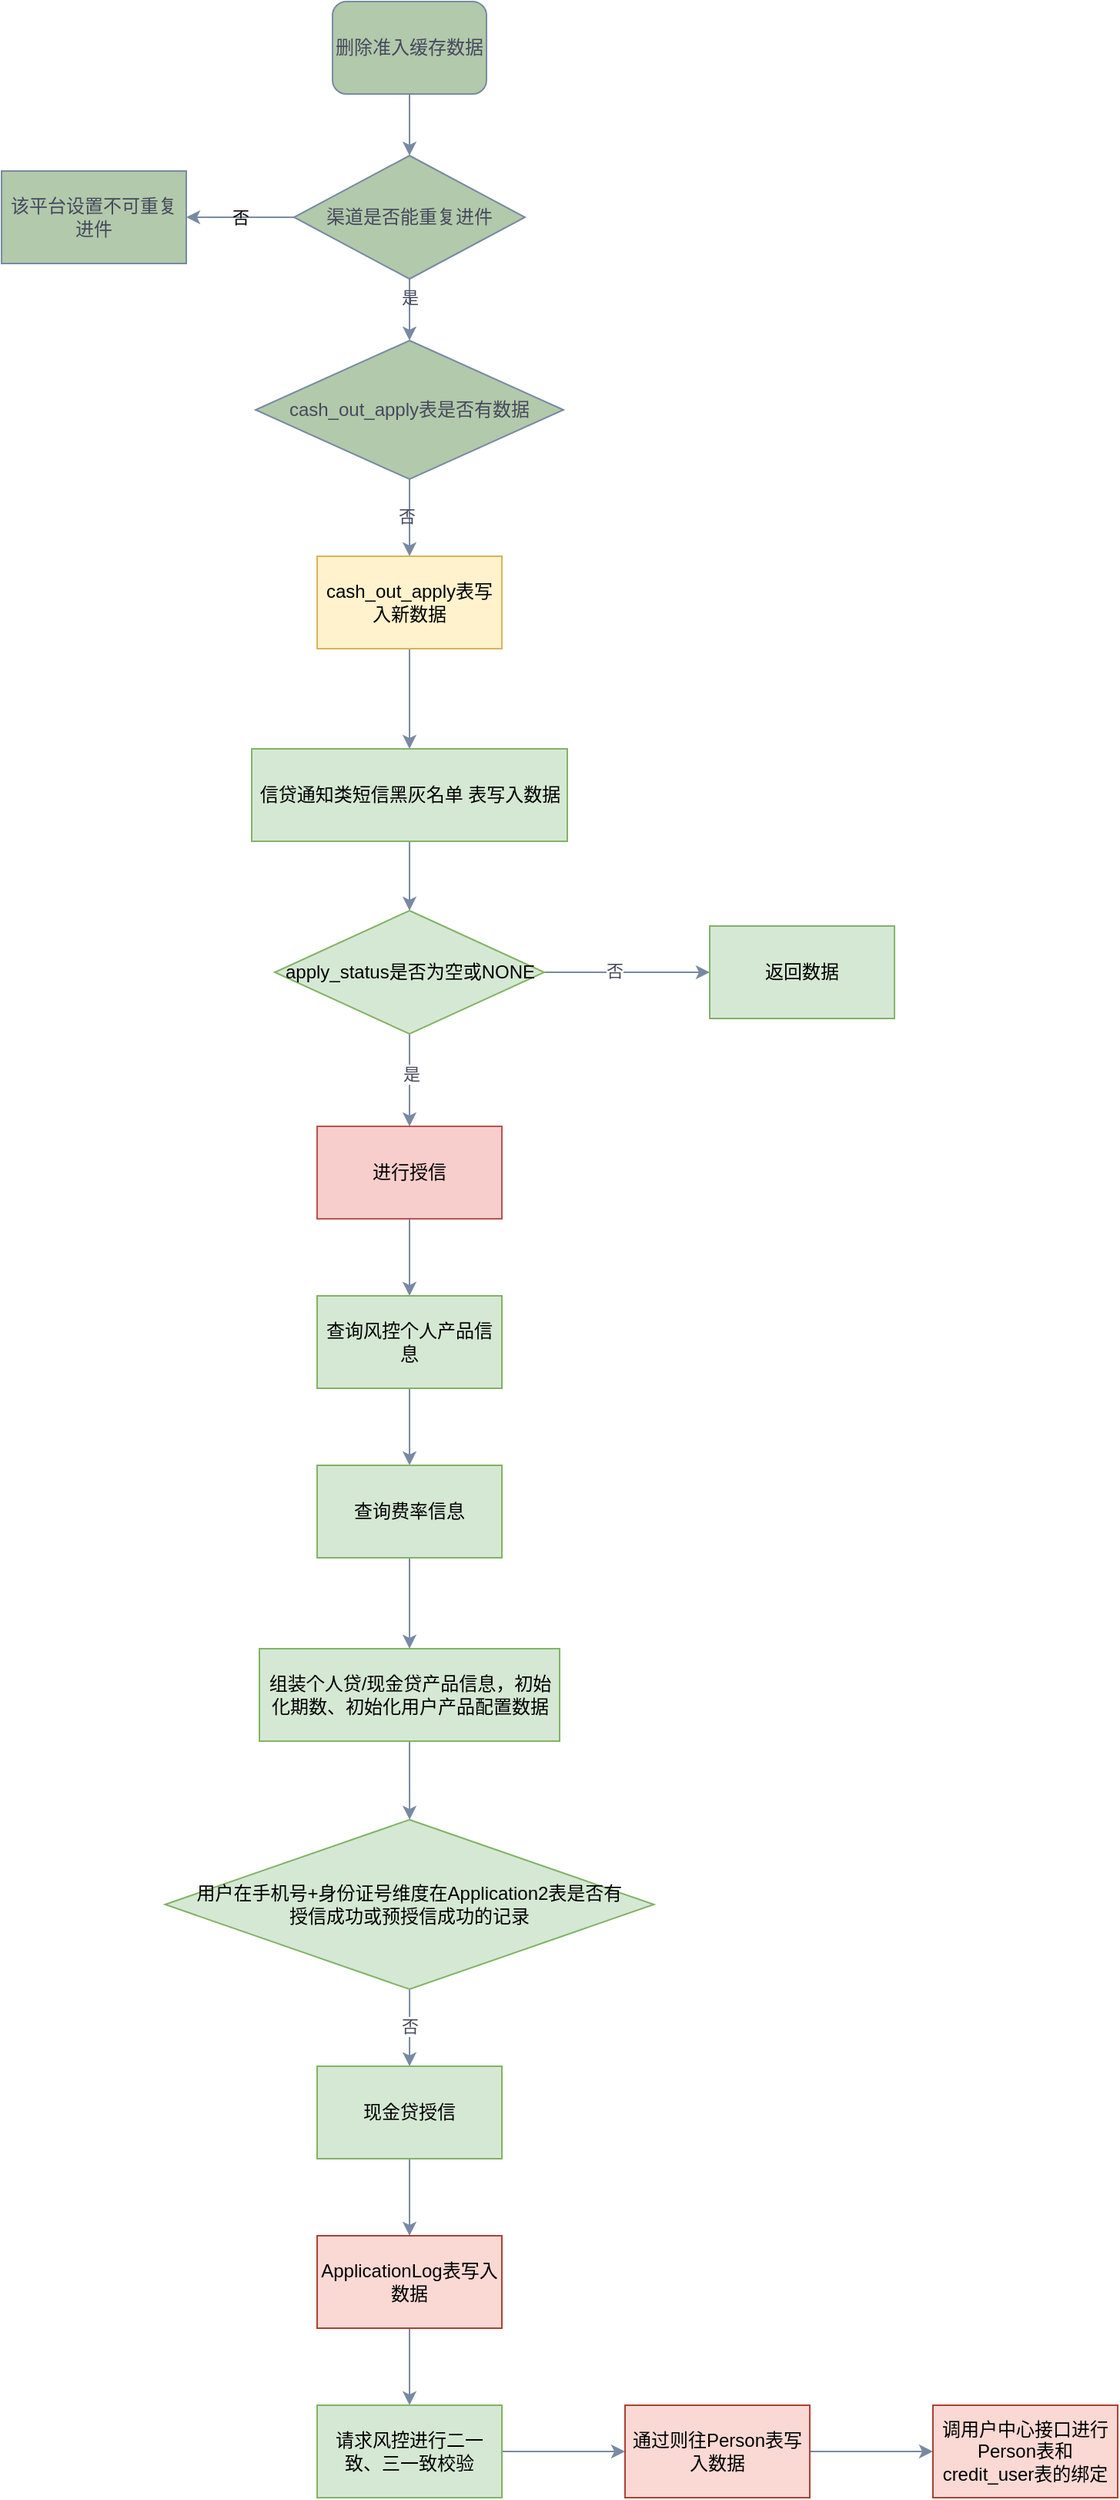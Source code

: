 <mxfile version="23.0.2" type="github">
  <diagram id="prtHgNgQTEPvFCAcTncT" name="Page-1">
    <mxGraphModel dx="2074" dy="1267" grid="1" gridSize="10" guides="1" tooltips="1" connect="1" arrows="1" fold="1" page="1" pageScale="1" pageWidth="827" pageHeight="1169" math="0" shadow="0">
      <root>
        <mxCell id="0" />
        <mxCell id="1" parent="0" />
        <mxCell id="ZryuaU5iVa6FWDOFprGJ-16" style="edgeStyle=orthogonalEdgeStyle;rounded=0;orthogonalLoop=1;jettySize=auto;html=1;entryX=0.5;entryY=0;entryDx=0;entryDy=0;labelBackgroundColor=none;strokeColor=#788AA3;fontColor=default;" edge="1" parent="1" source="ZryuaU5iVa6FWDOFprGJ-17" target="ZryuaU5iVa6FWDOFprGJ-20">
          <mxGeometry relative="1" as="geometry" />
        </mxCell>
        <mxCell id="ZryuaU5iVa6FWDOFprGJ-17" value="删除准入缓存数据" style="rounded=1;whiteSpace=wrap;html=1;labelBackgroundColor=none;fillColor=#B2C9AB;strokeColor=#788AA3;fontColor=#46495D;" vertex="1" parent="1">
          <mxGeometry x="455.0" y="100" width="100" height="60" as="geometry" />
        </mxCell>
        <mxCell id="ZryuaU5iVa6FWDOFprGJ-18" value="否" style="edgeStyle=orthogonalEdgeStyle;rounded=0;orthogonalLoop=1;jettySize=auto;html=1;labelBackgroundColor=none;strokeColor=#788AA3;fontColor=default;" edge="1" parent="1" source="ZryuaU5iVa6FWDOFprGJ-20" target="ZryuaU5iVa6FWDOFprGJ-21">
          <mxGeometry relative="1" as="geometry" />
        </mxCell>
        <mxCell id="ZryuaU5iVa6FWDOFprGJ-19" value="" style="edgeStyle=orthogonalEdgeStyle;rounded=0;orthogonalLoop=1;jettySize=auto;html=1;labelBackgroundColor=none;strokeColor=#788AA3;fontColor=default;" edge="1" parent="1" source="ZryuaU5iVa6FWDOFprGJ-20" target="ZryuaU5iVa6FWDOFprGJ-22">
          <mxGeometry relative="1" as="geometry" />
        </mxCell>
        <mxCell id="ZryuaU5iVa6FWDOFprGJ-26" value="是" style="edgeLabel;html=1;align=center;verticalAlign=middle;resizable=0;points=[];labelBackgroundColor=none;fontColor=#46495D;" vertex="1" connectable="0" parent="ZryuaU5iVa6FWDOFprGJ-19">
          <mxGeometry x="-0.425" y="3" relative="1" as="geometry">
            <mxPoint x="-3" as="offset" />
          </mxGeometry>
        </mxCell>
        <mxCell id="ZryuaU5iVa6FWDOFprGJ-20" value="渠道是否能重复进件" style="rhombus;whiteSpace=wrap;html=1;labelBackgroundColor=none;fillColor=#B2C9AB;strokeColor=#788AA3;fontColor=#46495D;" vertex="1" parent="1">
          <mxGeometry x="430.0" y="200" width="150" height="80" as="geometry" />
        </mxCell>
        <mxCell id="ZryuaU5iVa6FWDOFprGJ-21" value="该平台设置不可重复进件" style="whiteSpace=wrap;labelBackgroundColor=none;fillColor=#B2C9AB;strokeColor=#788AA3;fontColor=#46495D;" vertex="1" parent="1">
          <mxGeometry x="240.0" y="210" width="120" height="60" as="geometry" />
        </mxCell>
        <mxCell id="ZryuaU5iVa6FWDOFprGJ-24" value="" style="edgeStyle=orthogonalEdgeStyle;rounded=0;orthogonalLoop=1;jettySize=auto;html=1;labelBackgroundColor=none;strokeColor=#788AA3;fontColor=default;" edge="1" parent="1" source="ZryuaU5iVa6FWDOFprGJ-22" target="ZryuaU5iVa6FWDOFprGJ-23">
          <mxGeometry relative="1" as="geometry" />
        </mxCell>
        <mxCell id="ZryuaU5iVa6FWDOFprGJ-25" value="否" style="edgeLabel;html=1;align=center;verticalAlign=middle;resizable=0;points=[];labelBackgroundColor=none;fontColor=#46495D;" vertex="1" connectable="0" parent="ZryuaU5iVa6FWDOFprGJ-24">
          <mxGeometry x="-0.05" y="-2" relative="1" as="geometry">
            <mxPoint as="offset" />
          </mxGeometry>
        </mxCell>
        <mxCell id="ZryuaU5iVa6FWDOFprGJ-22" value="cash_out_apply表是否有数据" style="rhombus;whiteSpace=wrap;labelBackgroundColor=none;fillColor=#B2C9AB;strokeColor=#788AA3;fontColor=#46495D;" vertex="1" parent="1">
          <mxGeometry x="405.0" y="320" width="200" height="90" as="geometry" />
        </mxCell>
        <mxCell id="ZryuaU5iVa6FWDOFprGJ-28" value="" style="edgeStyle=orthogonalEdgeStyle;rounded=0;orthogonalLoop=1;jettySize=auto;html=1;strokeColor=#788AA3;fontColor=#46495D;fillColor=#B2C9AB;" edge="1" parent="1" source="ZryuaU5iVa6FWDOFprGJ-23" target="ZryuaU5iVa6FWDOFprGJ-27">
          <mxGeometry relative="1" as="geometry" />
        </mxCell>
        <mxCell id="ZryuaU5iVa6FWDOFprGJ-23" value="cash_out_apply表写入新数据" style="whiteSpace=wrap;html=1;labelBackgroundColor=none;fillColor=#fff2cc;strokeColor=#d6b656;" vertex="1" parent="1">
          <mxGeometry x="445.0" y="460" width="120" height="60" as="geometry" />
        </mxCell>
        <mxCell id="ZryuaU5iVa6FWDOFprGJ-30" value="" style="edgeStyle=orthogonalEdgeStyle;rounded=0;orthogonalLoop=1;jettySize=auto;html=1;strokeColor=#788AA3;fontColor=#46495D;fillColor=#B2C9AB;" edge="1" parent="1" source="ZryuaU5iVa6FWDOFprGJ-27" target="ZryuaU5iVa6FWDOFprGJ-29">
          <mxGeometry relative="1" as="geometry" />
        </mxCell>
        <mxCell id="ZryuaU5iVa6FWDOFprGJ-27" value="信贷通知类短信黑灰名单 表写入数据" style="whiteSpace=wrap;fillColor=#d5e8d4;strokeColor=#82b366;labelBackgroundColor=none;" vertex="1" parent="1">
          <mxGeometry x="402.5" y="585" width="205" height="60" as="geometry" />
        </mxCell>
        <mxCell id="ZryuaU5iVa6FWDOFprGJ-32" value="" style="edgeStyle=orthogonalEdgeStyle;rounded=0;orthogonalLoop=1;jettySize=auto;html=1;strokeColor=#788AA3;fontColor=#46495D;fillColor=#B2C9AB;" edge="1" parent="1" source="ZryuaU5iVa6FWDOFprGJ-29" target="ZryuaU5iVa6FWDOFprGJ-31">
          <mxGeometry relative="1" as="geometry" />
        </mxCell>
        <mxCell id="ZryuaU5iVa6FWDOFprGJ-33" value="否" style="edgeLabel;html=1;align=center;verticalAlign=middle;resizable=0;points=[];fontColor=#46495D;" vertex="1" connectable="0" parent="ZryuaU5iVa6FWDOFprGJ-32">
          <mxGeometry x="-0.172" y="1" relative="1" as="geometry">
            <mxPoint x="1" as="offset" />
          </mxGeometry>
        </mxCell>
        <mxCell id="ZryuaU5iVa6FWDOFprGJ-35" value="" style="edgeStyle=orthogonalEdgeStyle;rounded=0;orthogonalLoop=1;jettySize=auto;html=1;strokeColor=#788AA3;fontColor=#46495D;fillColor=#B2C9AB;" edge="1" parent="1" source="ZryuaU5iVa6FWDOFprGJ-29" target="ZryuaU5iVa6FWDOFprGJ-34">
          <mxGeometry relative="1" as="geometry" />
        </mxCell>
        <mxCell id="ZryuaU5iVa6FWDOFprGJ-36" value="是" style="edgeLabel;html=1;align=center;verticalAlign=middle;resizable=0;points=[];fontColor=#46495D;" vertex="1" connectable="0" parent="ZryuaU5iVa6FWDOFprGJ-35">
          <mxGeometry x="-0.133" y="1" relative="1" as="geometry">
            <mxPoint as="offset" />
          </mxGeometry>
        </mxCell>
        <mxCell id="ZryuaU5iVa6FWDOFprGJ-29" value="apply_status是否为空或NONE" style="rhombus;whiteSpace=wrap;fillColor=#d5e8d4;strokeColor=#82b366;labelBackgroundColor=none;" vertex="1" parent="1">
          <mxGeometry x="417.5" y="690" width="175" height="80" as="geometry" />
        </mxCell>
        <mxCell id="ZryuaU5iVa6FWDOFprGJ-31" value="返回数据" style="whiteSpace=wrap;html=1;fillColor=#d5e8d4;strokeColor=#82b366;labelBackgroundColor=none;" vertex="1" parent="1">
          <mxGeometry x="700" y="700" width="120" height="60" as="geometry" />
        </mxCell>
        <mxCell id="ZryuaU5iVa6FWDOFprGJ-38" value="" style="edgeStyle=orthogonalEdgeStyle;rounded=0;orthogonalLoop=1;jettySize=auto;html=1;strokeColor=#788AA3;fontColor=#46495D;fillColor=#B2C9AB;" edge="1" parent="1" source="ZryuaU5iVa6FWDOFprGJ-34" target="ZryuaU5iVa6FWDOFprGJ-37">
          <mxGeometry relative="1" as="geometry" />
        </mxCell>
        <mxCell id="ZryuaU5iVa6FWDOFprGJ-34" value="进行授信" style="whiteSpace=wrap;html=1;fillColor=#f8cecc;strokeColor=#b85450;labelBackgroundColor=none;" vertex="1" parent="1">
          <mxGeometry x="445" y="830" width="120" height="60" as="geometry" />
        </mxCell>
        <mxCell id="ZryuaU5iVa6FWDOFprGJ-40" value="" style="edgeStyle=orthogonalEdgeStyle;rounded=0;orthogonalLoop=1;jettySize=auto;html=1;strokeColor=#788AA3;fontColor=#46495D;fillColor=#B2C9AB;" edge="1" parent="1" source="ZryuaU5iVa6FWDOFprGJ-37" target="ZryuaU5iVa6FWDOFprGJ-39">
          <mxGeometry relative="1" as="geometry" />
        </mxCell>
        <mxCell id="ZryuaU5iVa6FWDOFprGJ-37" value="查询风控个人产品信息" style="whiteSpace=wrap;html=1;fillColor=#d5e8d4;strokeColor=#82b366;labelBackgroundColor=none;" vertex="1" parent="1">
          <mxGeometry x="445" y="940" width="120" height="60" as="geometry" />
        </mxCell>
        <mxCell id="ZryuaU5iVa6FWDOFprGJ-42" value="" style="edgeStyle=orthogonalEdgeStyle;rounded=0;orthogonalLoop=1;jettySize=auto;html=1;strokeColor=#788AA3;fontColor=#46495D;fillColor=#B2C9AB;" edge="1" parent="1" source="ZryuaU5iVa6FWDOFprGJ-39" target="ZryuaU5iVa6FWDOFprGJ-41">
          <mxGeometry relative="1" as="geometry" />
        </mxCell>
        <mxCell id="ZryuaU5iVa6FWDOFprGJ-39" value="查询费率信息" style="whiteSpace=wrap;html=1;fillColor=#d5e8d4;strokeColor=#82b366;labelBackgroundColor=none;" vertex="1" parent="1">
          <mxGeometry x="445" y="1050" width="120" height="60" as="geometry" />
        </mxCell>
        <mxCell id="ZryuaU5iVa6FWDOFprGJ-46" value="" style="edgeStyle=orthogonalEdgeStyle;rounded=0;orthogonalLoop=1;jettySize=auto;html=1;strokeColor=#788AA3;fontColor=#46495D;fillColor=#B2C9AB;" edge="1" parent="1" source="ZryuaU5iVa6FWDOFprGJ-41" target="ZryuaU5iVa6FWDOFprGJ-45">
          <mxGeometry relative="1" as="geometry" />
        </mxCell>
        <mxCell id="ZryuaU5iVa6FWDOFprGJ-41" value="组装个人贷/现金贷产品信息，初始化期数、初始化用户产品配置数据" style="whiteSpace=wrap;html=1;fillColor=#d5e8d4;strokeColor=#82b366;labelBackgroundColor=none;" vertex="1" parent="1">
          <mxGeometry x="407.5" y="1169" width="195" height="60" as="geometry" />
        </mxCell>
        <mxCell id="ZryuaU5iVa6FWDOFprGJ-48" value="" style="edgeStyle=orthogonalEdgeStyle;rounded=0;orthogonalLoop=1;jettySize=auto;html=1;strokeColor=#788AA3;fontColor=#46495D;fillColor=#B2C9AB;" edge="1" parent="1" source="ZryuaU5iVa6FWDOFprGJ-45" target="ZryuaU5iVa6FWDOFprGJ-47">
          <mxGeometry relative="1" as="geometry" />
        </mxCell>
        <mxCell id="ZryuaU5iVa6FWDOFprGJ-49" value="否" style="edgeLabel;html=1;align=center;verticalAlign=middle;resizable=0;points=[];fontColor=#46495D;" vertex="1" connectable="0" parent="ZryuaU5iVa6FWDOFprGJ-48">
          <mxGeometry x="-0.067" y="3" relative="1" as="geometry">
            <mxPoint x="-3" as="offset" />
          </mxGeometry>
        </mxCell>
        <mxCell id="ZryuaU5iVa6FWDOFprGJ-45" value="用户在手机号+身份证号维度在Application2表是否有&lt;br&gt;授信成功或预授信成功的记录" style="rhombus;whiteSpace=wrap;html=1;fillColor=#d5e8d4;strokeColor=#82b366;labelBackgroundColor=none;" vertex="1" parent="1">
          <mxGeometry x="346.25" y="1280" width="317.5" height="110" as="geometry" />
        </mxCell>
        <mxCell id="ZryuaU5iVa6FWDOFprGJ-51" value="" style="edgeStyle=orthogonalEdgeStyle;rounded=0;orthogonalLoop=1;jettySize=auto;html=1;strokeColor=#788AA3;fontColor=#46495D;fillColor=#B2C9AB;" edge="1" parent="1" source="ZryuaU5iVa6FWDOFprGJ-47" target="ZryuaU5iVa6FWDOFprGJ-50">
          <mxGeometry relative="1" as="geometry" />
        </mxCell>
        <mxCell id="ZryuaU5iVa6FWDOFprGJ-47" value="现金贷授信" style="whiteSpace=wrap;html=1;fillColor=#d5e8d4;strokeColor=#82b366;labelBackgroundColor=none;" vertex="1" parent="1">
          <mxGeometry x="445" y="1440" width="120" height="60" as="geometry" />
        </mxCell>
        <mxCell id="ZryuaU5iVa6FWDOFprGJ-53" value="" style="edgeStyle=orthogonalEdgeStyle;rounded=0;orthogonalLoop=1;jettySize=auto;html=1;strokeColor=#788AA3;fontColor=#46495D;fillColor=#B2C9AB;" edge="1" parent="1" source="ZryuaU5iVa6FWDOFprGJ-50" target="ZryuaU5iVa6FWDOFprGJ-52">
          <mxGeometry relative="1" as="geometry" />
        </mxCell>
        <mxCell id="ZryuaU5iVa6FWDOFprGJ-50" value="ApplicationLog表写入数据" style="whiteSpace=wrap;fillColor=#fad9d5;strokeColor=#ae4132;labelBackgroundColor=none;" vertex="1" parent="1">
          <mxGeometry x="445" y="1550" width="120" height="60" as="geometry" />
        </mxCell>
        <mxCell id="ZryuaU5iVa6FWDOFprGJ-55" value="" style="edgeStyle=orthogonalEdgeStyle;rounded=0;orthogonalLoop=1;jettySize=auto;html=1;strokeColor=#788AA3;fontColor=#46495D;fillColor=#B2C9AB;" edge="1" parent="1" source="ZryuaU5iVa6FWDOFprGJ-52" target="ZryuaU5iVa6FWDOFprGJ-54">
          <mxGeometry relative="1" as="geometry" />
        </mxCell>
        <mxCell id="ZryuaU5iVa6FWDOFprGJ-52" value="请求风控进行二一致、三一致校验" style="whiteSpace=wrap;fillColor=#d5e8d4;strokeColor=#82b366;labelBackgroundColor=none;" vertex="1" parent="1">
          <mxGeometry x="445" y="1660" width="120" height="60" as="geometry" />
        </mxCell>
        <mxCell id="ZryuaU5iVa6FWDOFprGJ-57" value="" style="edgeStyle=orthogonalEdgeStyle;rounded=0;orthogonalLoop=1;jettySize=auto;html=1;strokeColor=#788AA3;fontColor=#46495D;fillColor=#B2C9AB;" edge="1" parent="1" source="ZryuaU5iVa6FWDOFprGJ-54" target="ZryuaU5iVa6FWDOFprGJ-56">
          <mxGeometry relative="1" as="geometry" />
        </mxCell>
        <mxCell id="ZryuaU5iVa6FWDOFprGJ-54" value="通过则往Person表写入数据" style="whiteSpace=wrap;fillColor=#fad9d5;strokeColor=#ae4132;labelBackgroundColor=none;" vertex="1" parent="1">
          <mxGeometry x="645" y="1660" width="120" height="60" as="geometry" />
        </mxCell>
        <mxCell id="ZryuaU5iVa6FWDOFprGJ-56" value="调用户中心接口进行Person表和credit_user表的绑定" style="whiteSpace=wrap;fillColor=#fad9d5;strokeColor=#ae4132;labelBackgroundColor=none;" vertex="1" parent="1">
          <mxGeometry x="845" y="1660" width="120" height="60" as="geometry" />
        </mxCell>
      </root>
    </mxGraphModel>
  </diagram>
</mxfile>
